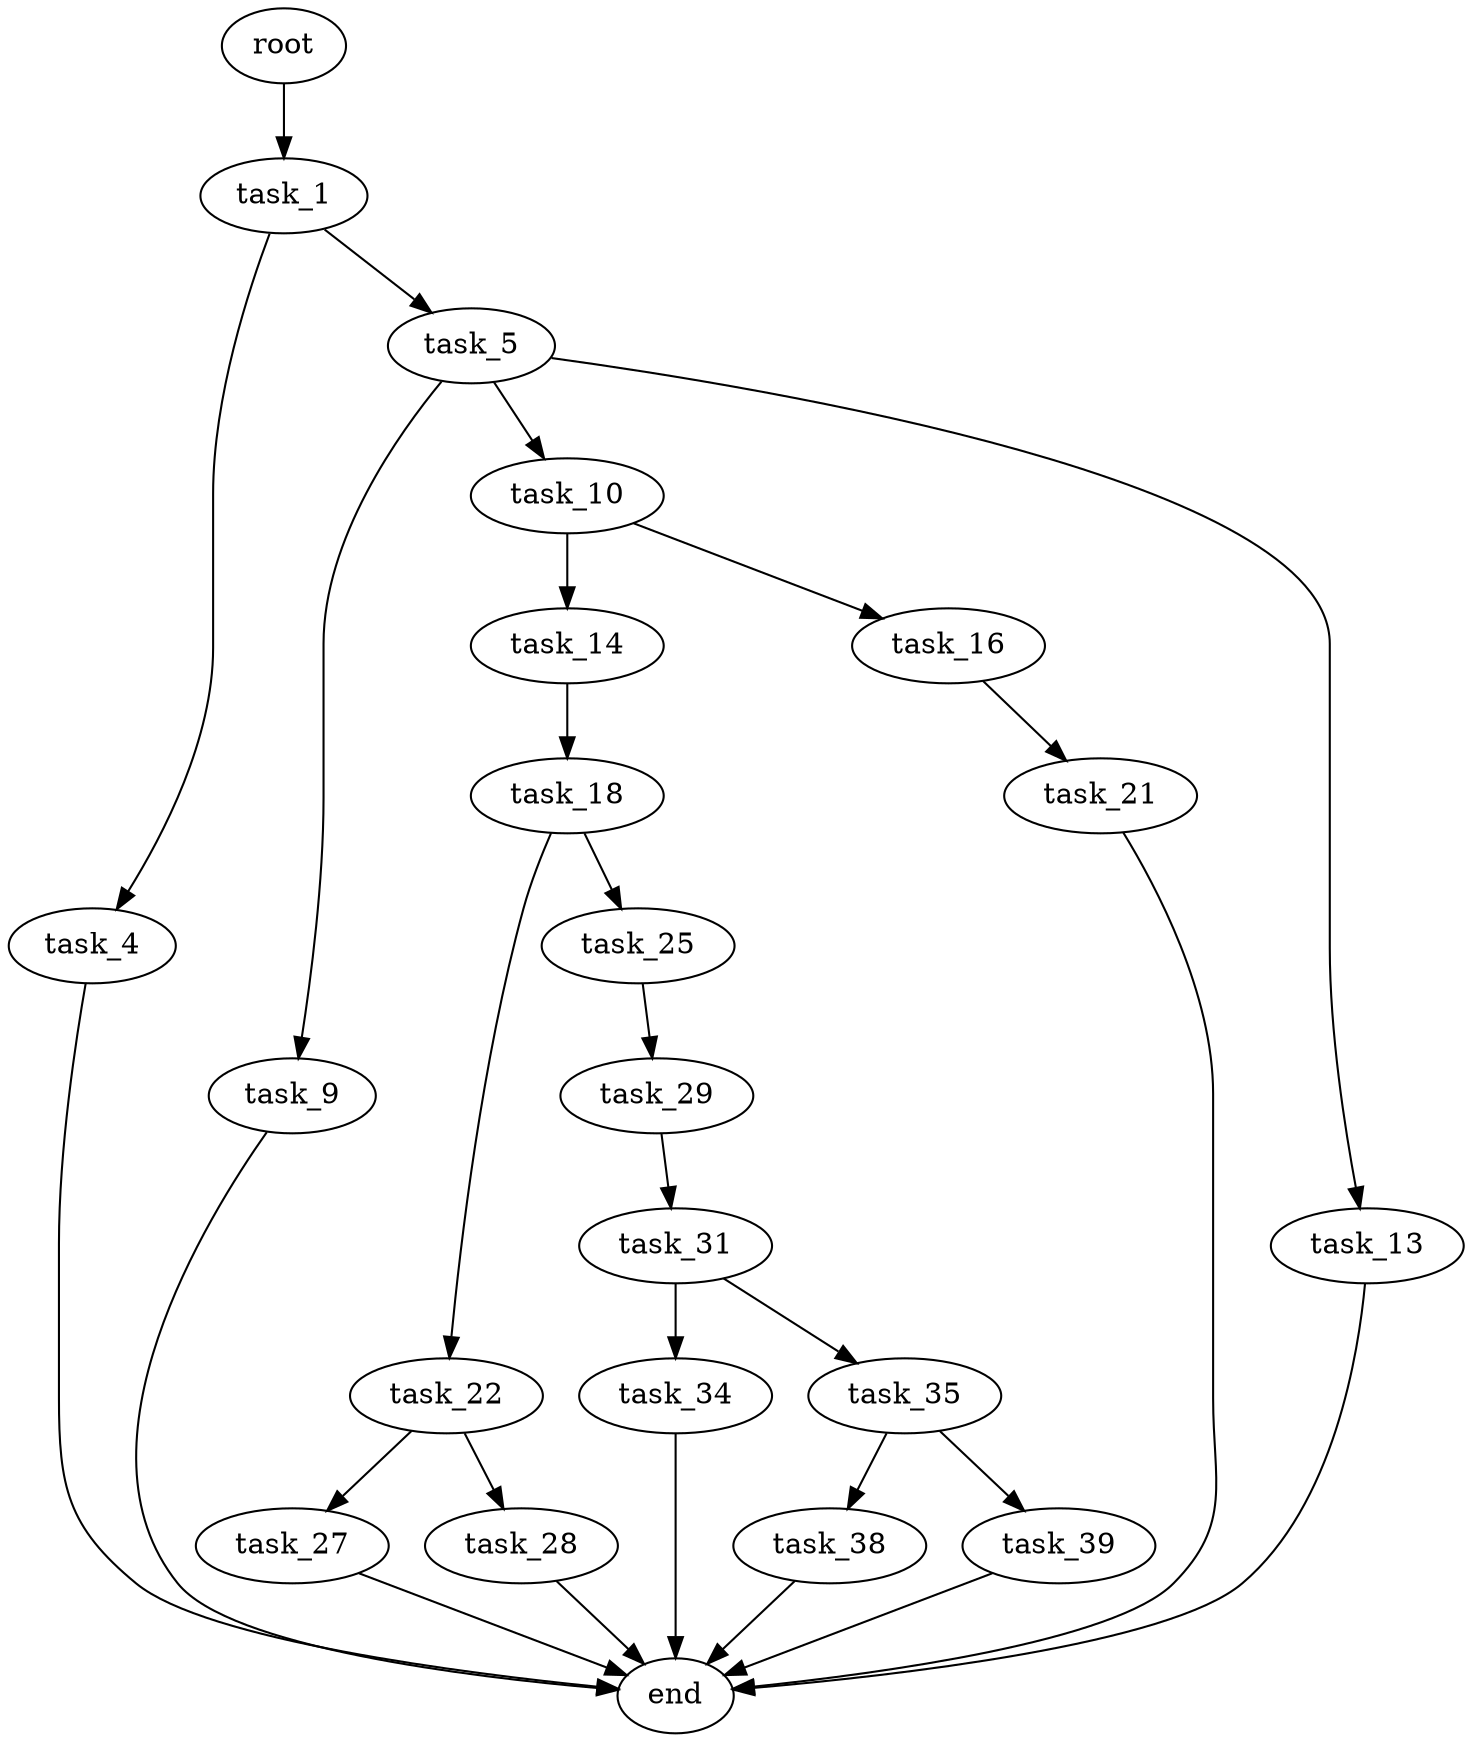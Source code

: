 digraph G {
  root [size="0.000000"];
  task_1 [size="50016584361.000000"];
  task_4 [size="368293445632.000000"];
  task_5 [size="32229966635.000000"];
  end [size="0.000000"];
  task_9 [size="17299821170.000000"];
  task_10 [size="134217728000.000000"];
  task_13 [size="8589934592.000000"];
  task_14 [size="549755813888.000000"];
  task_16 [size="62656604832.000000"];
  task_18 [size="110283858045.000000"];
  task_21 [size="29728134566.000000"];
  task_22 [size="68719476736.000000"];
  task_25 [size="8589934592.000000"];
  task_27 [size="9732408772.000000"];
  task_28 [size="28991029248.000000"];
  task_29 [size="68719476736.000000"];
  task_31 [size="68719476736.000000"];
  task_34 [size="847099577064.000000"];
  task_35 [size="299716622876.000000"];
  task_38 [size="88317479710.000000"];
  task_39 [size="222527941369.000000"];

  root -> task_1 [size="1.000000"];
  task_1 -> task_4 [size="75497472.000000"];
  task_1 -> task_5 [size="75497472.000000"];
  task_4 -> end [size="1.000000"];
  task_5 -> task_9 [size="679477248.000000"];
  task_5 -> task_10 [size="679477248.000000"];
  task_5 -> task_13 [size="679477248.000000"];
  task_9 -> end [size="1.000000"];
  task_10 -> task_14 [size="209715200.000000"];
  task_10 -> task_16 [size="209715200.000000"];
  task_13 -> end [size="1.000000"];
  task_14 -> task_18 [size="536870912.000000"];
  task_16 -> task_21 [size="134217728.000000"];
  task_18 -> task_22 [size="75497472.000000"];
  task_18 -> task_25 [size="75497472.000000"];
  task_21 -> end [size="1.000000"];
  task_22 -> task_27 [size="134217728.000000"];
  task_22 -> task_28 [size="134217728.000000"];
  task_25 -> task_29 [size="33554432.000000"];
  task_27 -> end [size="1.000000"];
  task_28 -> end [size="1.000000"];
  task_29 -> task_31 [size="134217728.000000"];
  task_31 -> task_34 [size="134217728.000000"];
  task_31 -> task_35 [size="134217728.000000"];
  task_34 -> end [size="1.000000"];
  task_35 -> task_38 [size="679477248.000000"];
  task_35 -> task_39 [size="679477248.000000"];
  task_38 -> end [size="1.000000"];
  task_39 -> end [size="1.000000"];
}
